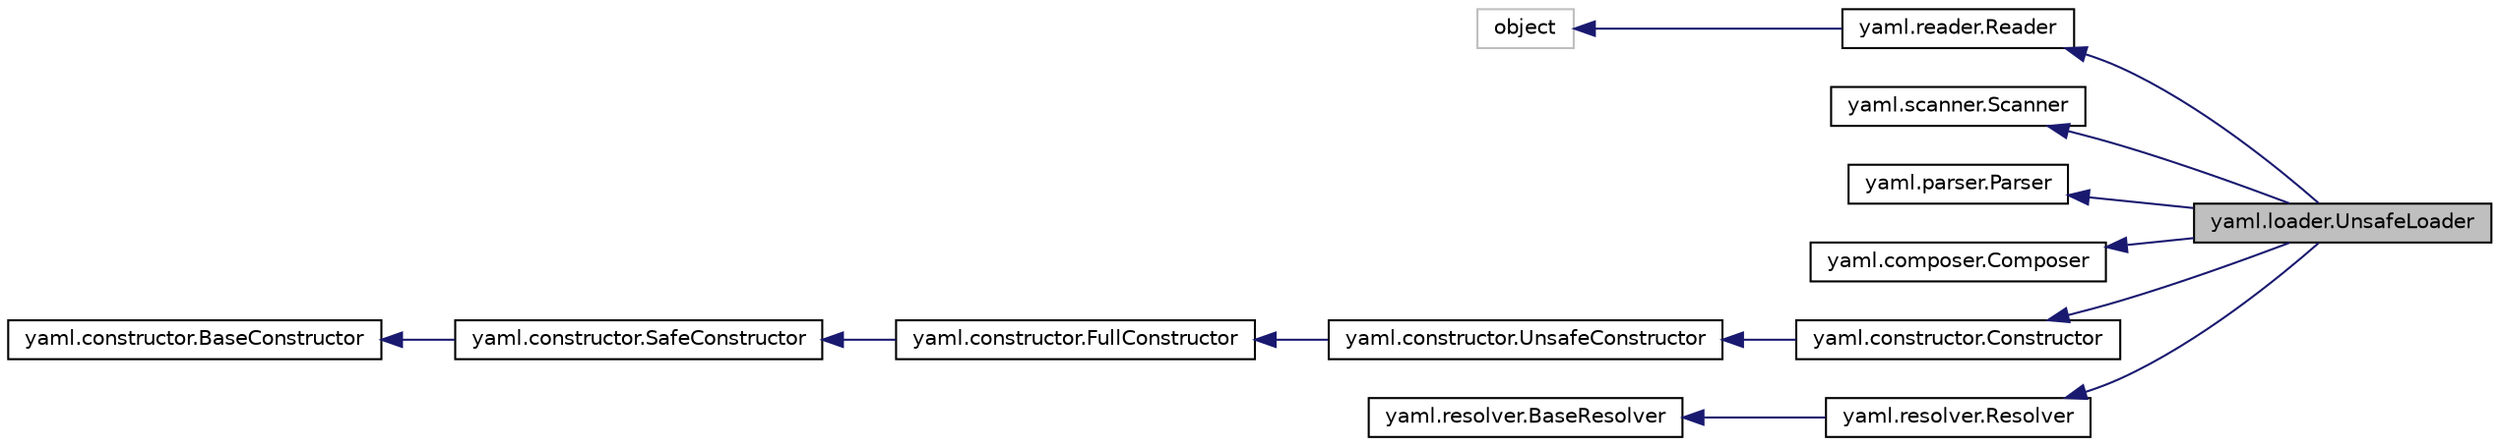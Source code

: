 digraph "yaml.loader.UnsafeLoader"
{
 // LATEX_PDF_SIZE
  edge [fontname="Helvetica",fontsize="10",labelfontname="Helvetica",labelfontsize="10"];
  node [fontname="Helvetica",fontsize="10",shape=record];
  rankdir="LR";
  Node1 [label="yaml.loader.UnsafeLoader",height=0.2,width=0.4,color="black", fillcolor="grey75", style="filled", fontcolor="black",tooltip=" "];
  Node2 -> Node1 [dir="back",color="midnightblue",fontsize="10",style="solid"];
  Node2 [label="yaml.reader.Reader",height=0.2,width=0.4,color="black", fillcolor="white", style="filled",URL="$classyaml_1_1reader_1_1Reader.html",tooltip=" "];
  Node3 -> Node2 [dir="back",color="midnightblue",fontsize="10",style="solid"];
  Node3 [label="object",height=0.2,width=0.4,color="grey75", fillcolor="white", style="filled",tooltip=" "];
  Node4 -> Node1 [dir="back",color="midnightblue",fontsize="10",style="solid"];
  Node4 [label="yaml.scanner.Scanner",height=0.2,width=0.4,color="black", fillcolor="white", style="filled",URL="$classyaml_1_1scanner_1_1Scanner.html",tooltip=" "];
  Node5 -> Node1 [dir="back",color="midnightblue",fontsize="10",style="solid"];
  Node5 [label="yaml.parser.Parser",height=0.2,width=0.4,color="black", fillcolor="white", style="filled",URL="$classyaml_1_1parser_1_1Parser.html",tooltip=" "];
  Node6 -> Node1 [dir="back",color="midnightblue",fontsize="10",style="solid"];
  Node6 [label="yaml.composer.Composer",height=0.2,width=0.4,color="black", fillcolor="white", style="filled",URL="$classyaml_1_1composer_1_1Composer.html",tooltip=" "];
  Node7 -> Node1 [dir="back",color="midnightblue",fontsize="10",style="solid"];
  Node7 [label="yaml.constructor.Constructor",height=0.2,width=0.4,color="black", fillcolor="white", style="filled",URL="$classyaml_1_1constructor_1_1Constructor.html",tooltip=" "];
  Node8 -> Node7 [dir="back",color="midnightblue",fontsize="10",style="solid"];
  Node8 [label="yaml.constructor.UnsafeConstructor",height=0.2,width=0.4,color="black", fillcolor="white", style="filled",URL="$classyaml_1_1constructor_1_1UnsafeConstructor.html",tooltip=" "];
  Node9 -> Node8 [dir="back",color="midnightblue",fontsize="10",style="solid"];
  Node9 [label="yaml.constructor.FullConstructor",height=0.2,width=0.4,color="black", fillcolor="white", style="filled",URL="$classyaml_1_1constructor_1_1FullConstructor.html",tooltip=" "];
  Node10 -> Node9 [dir="back",color="midnightblue",fontsize="10",style="solid"];
  Node10 [label="yaml.constructor.SafeConstructor",height=0.2,width=0.4,color="black", fillcolor="white", style="filled",URL="$classyaml_1_1constructor_1_1SafeConstructor.html",tooltip=" "];
  Node11 -> Node10 [dir="back",color="midnightblue",fontsize="10",style="solid"];
  Node11 [label="yaml.constructor.BaseConstructor",height=0.2,width=0.4,color="black", fillcolor="white", style="filled",URL="$classyaml_1_1constructor_1_1BaseConstructor.html",tooltip=" "];
  Node12 -> Node1 [dir="back",color="midnightblue",fontsize="10",style="solid"];
  Node12 [label="yaml.resolver.Resolver",height=0.2,width=0.4,color="black", fillcolor="white", style="filled",URL="$classyaml_1_1resolver_1_1Resolver.html",tooltip=" "];
  Node13 -> Node12 [dir="back",color="midnightblue",fontsize="10",style="solid"];
  Node13 [label="yaml.resolver.BaseResolver",height=0.2,width=0.4,color="black", fillcolor="white", style="filled",URL="$classyaml_1_1resolver_1_1BaseResolver.html",tooltip=" "];
}
